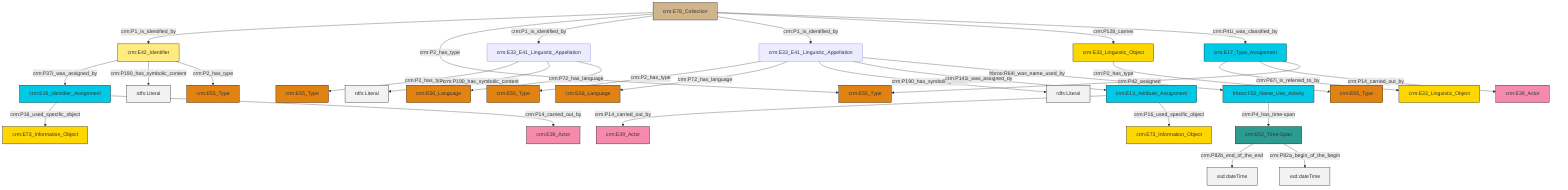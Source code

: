 graph TD
classDef Literal fill:#f2f2f2,stroke:#000000;
classDef CRM_Entity fill:#FFFFFF,stroke:#000000;
classDef Temporal_Entity fill:#00C9E6, stroke:#000000;
classDef Type fill:#E18312, stroke:#000000;
classDef Time-Span fill:#2C9C91, stroke:#000000;
classDef Appellation fill:#FFEB7F, stroke:#000000;
classDef Place fill:#008836, stroke:#000000;
classDef Persistent_Item fill:#B266B2, stroke:#000000;
classDef Conceptual_Object fill:#FFD700, stroke:#000000;
classDef Physical_Thing fill:#D2B48C, stroke:#000000;
classDef Actor fill:#f58aad, stroke:#000000;
classDef PC_Classes fill:#4ce600, stroke:#000000;
classDef Multi fill:#cccccc,stroke:#000000;

2["crm:E33_E41_Linguistic_Appellation"]:::Default -->|crm:P2_has_type| 3["crm:E55_Type"]:::Type
15["crm:E33_E41_Linguistic_Appellation"]:::Default -->|crm:P2_has_type| 16["crm:E55_Type"]:::Type
17["crm:E52_Time-Span"]:::Time-Span -->|crm:P82b_end_of_the_end| 18[xsd:dateTime]:::Literal
19["crm:E13_Attribute_Assignment"]:::Temporal_Entity -->|crm:P14_carried_out_by| 20["crm:E39_Actor"]:::Actor
23["crm:E42_Identifier"]:::Appellation -->|crm:P37i_was_assigned_by| 24["crm:E15_Identifier_Assignment"]:::Temporal_Entity
24["crm:E15_Identifier_Assignment"]:::Temporal_Entity -->|crm:P16_used_specific_object| 0["crm:E73_Information_Object"]:::Conceptual_Object
6["crm:E78_Collection"]:::Physical_Thing -->|crm:P1_is_identified_by| 23["crm:E42_Identifier"]:::Appellation
6["crm:E78_Collection"]:::Physical_Thing -->|crm:P2_has_type| 13["crm:E55_Type"]:::Type
23["crm:E42_Identifier"]:::Appellation -->|crm:P190_has_symbolic_content| 35[rdfs:Literal]:::Literal
6["crm:E78_Collection"]:::Physical_Thing -->|crm:P1_is_identified_by| 15["crm:E33_E41_Linguistic_Appellation"]:::Default
2["crm:E33_E41_Linguistic_Appellation"]:::Default -->|crm:P72_has_language| 4["crm:E56_Language"]:::Type
38["crm:E17_Type_Assignment"]:::Temporal_Entity -->|crm:P67i_is_referred_to_by| 26["crm:E33_Linguistic_Object"]:::Conceptual_Object
2["crm:E33_E41_Linguistic_Appellation"]:::Default -->|crm:P190_has_symbolic_content| 39[rdfs:Literal]:::Literal
23["crm:E42_Identifier"]:::Appellation -->|crm:P2_has_type| 8["crm:E55_Type"]:::Type
30["frbroo:F52_Name_Use_Activity"]:::Temporal_Entity -->|crm:P4_has_time-span| 17["crm:E52_Time-Span"]:::Time-Span
38["crm:E17_Type_Assignment"]:::Temporal_Entity -->|crm:P14_carried_out_by| 41["crm:E39_Actor"]:::Actor
6["crm:E78_Collection"]:::Physical_Thing -->|crm:P1_is_identified_by| 2["crm:E33_E41_Linguistic_Appellation"]:::Default
19["crm:E13_Attribute_Assignment"]:::Temporal_Entity -->|crm:P16_used_specific_object| 21["crm:E73_Information_Object"]:::Conceptual_Object
6["crm:E78_Collection"]:::Physical_Thing -->|crm:P128_carries| 44["crm:E33_Linguistic_Object"]:::Conceptual_Object
6["crm:E78_Collection"]:::Physical_Thing -->|crm:P41i_was_classified_by| 38["crm:E17_Type_Assignment"]:::Temporal_Entity
44["crm:E33_Linguistic_Object"]:::Conceptual_Object -->|crm:P2_has_type| 11["crm:E55_Type"]:::Type
2["crm:E33_E41_Linguistic_Appellation"]:::Default -->|crm:P141i_was_assigned_by| 19["crm:E13_Attribute_Assignment"]:::Temporal_Entity
17["crm:E52_Time-Span"]:::Time-Span -->|crm:P82a_begin_of_the_begin| 48[xsd:dateTime]:::Literal
15["crm:E33_E41_Linguistic_Appellation"]:::Default -->|crm:P190_has_symbolic_content| 49[rdfs:Literal]:::Literal
38["crm:E17_Type_Assignment"]:::Temporal_Entity -->|crm:P42_assigned| 13["crm:E55_Type"]:::Type
24["crm:E15_Identifier_Assignment"]:::Temporal_Entity -->|crm:P14_carried_out_by| 36["crm:E39_Actor"]:::Actor
2["crm:E33_E41_Linguistic_Appellation"]:::Default -->|frbroo:R64i_was_name_used_by| 30["frbroo:F52_Name_Use_Activity"]:::Temporal_Entity
15["crm:E33_E41_Linguistic_Appellation"]:::Default -->|crm:P72_has_language| 33["crm:E56_Language"]:::Type